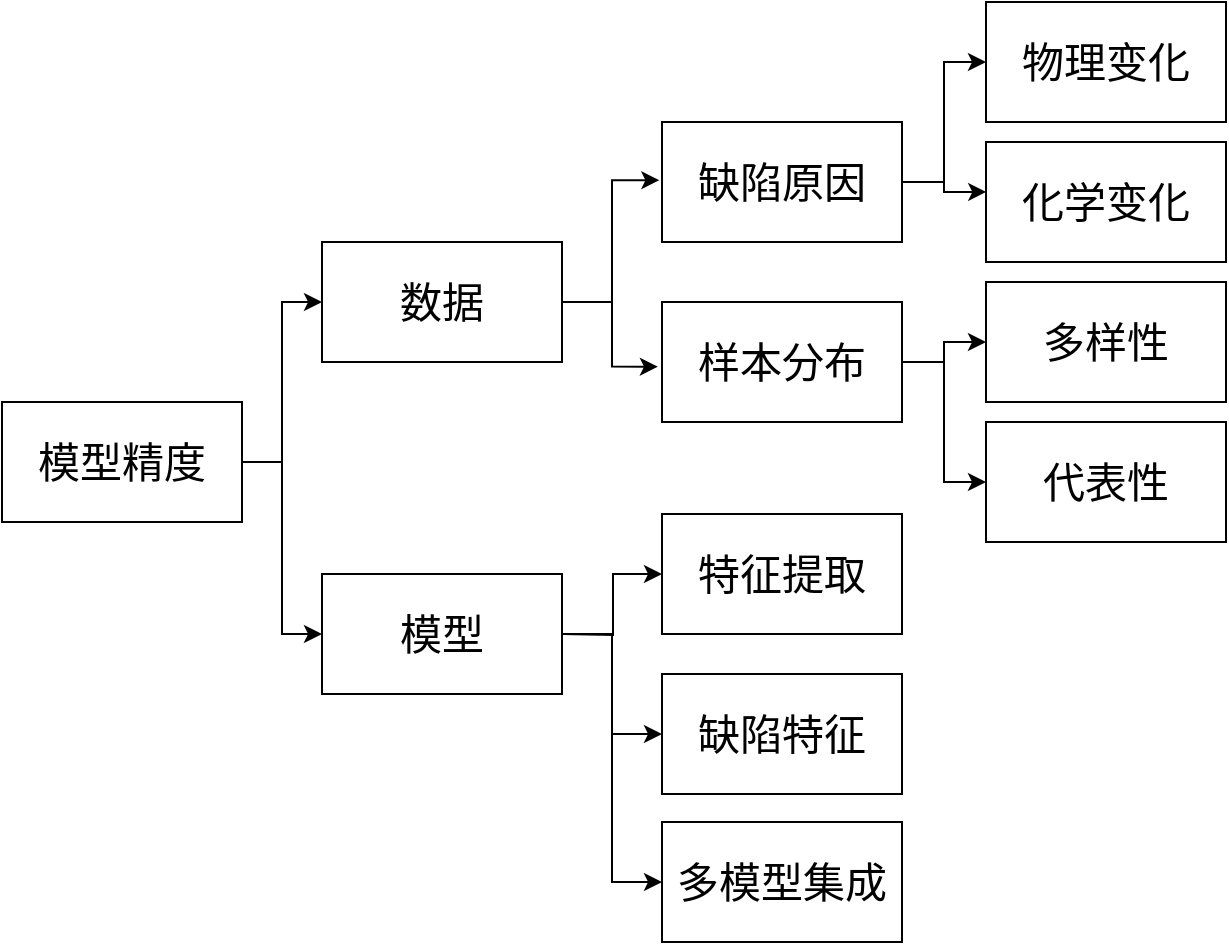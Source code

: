 <mxfile version="20.2.0" type="github">
  <diagram id="0blGMlurzCLg3Ztmdrfm" name="第 1 页">
    <mxGraphModel dx="1924" dy="1120" grid="1" gridSize="10" guides="1" tooltips="1" connect="1" arrows="1" fold="1" page="1" pageScale="1" pageWidth="827" pageHeight="1169" math="0" shadow="0">
      <root>
        <mxCell id="0" />
        <mxCell id="1" parent="0" />
        <mxCell id="QzAO6bto_B3bjpUhBlRd-5" style="edgeStyle=orthogonalEdgeStyle;rounded=0;orthogonalLoop=1;jettySize=auto;html=1;exitX=1;exitY=0.5;exitDx=0;exitDy=0;entryX=0;entryY=0.5;entryDx=0;entryDy=0;fontSize=21;" edge="1" parent="1" source="QzAO6bto_B3bjpUhBlRd-1" target="QzAO6bto_B3bjpUhBlRd-2">
          <mxGeometry relative="1" as="geometry" />
        </mxCell>
        <mxCell id="QzAO6bto_B3bjpUhBlRd-6" style="edgeStyle=orthogonalEdgeStyle;rounded=0;orthogonalLoop=1;jettySize=auto;html=1;exitX=1;exitY=0.5;exitDx=0;exitDy=0;fontSize=21;entryX=0;entryY=0.5;entryDx=0;entryDy=0;" edge="1" parent="1" source="QzAO6bto_B3bjpUhBlRd-1" target="QzAO6bto_B3bjpUhBlRd-3">
          <mxGeometry relative="1" as="geometry" />
        </mxCell>
        <mxCell id="QzAO6bto_B3bjpUhBlRd-1" value="&lt;font style=&quot;font-size: 21px;&quot;&gt;模型精度&lt;/font&gt;" style="rounded=0;whiteSpace=wrap;html=1;" vertex="1" parent="1">
          <mxGeometry x="170" y="400" width="120" height="60" as="geometry" />
        </mxCell>
        <mxCell id="QzAO6bto_B3bjpUhBlRd-11" style="edgeStyle=orthogonalEdgeStyle;rounded=0;orthogonalLoop=1;jettySize=auto;html=1;entryX=-0.011;entryY=0.485;entryDx=0;entryDy=0;entryPerimeter=0;fontSize=21;" edge="1" parent="1" source="QzAO6bto_B3bjpUhBlRd-2" target="QzAO6bto_B3bjpUhBlRd-7">
          <mxGeometry relative="1" as="geometry">
            <Array as="points">
              <mxPoint x="475" y="350" />
              <mxPoint x="475" y="289" />
            </Array>
          </mxGeometry>
        </mxCell>
        <mxCell id="QzAO6bto_B3bjpUhBlRd-12" style="edgeStyle=orthogonalEdgeStyle;rounded=0;orthogonalLoop=1;jettySize=auto;html=1;exitX=1;exitY=0.5;exitDx=0;exitDy=0;entryX=-0.017;entryY=0.539;entryDx=0;entryDy=0;entryPerimeter=0;fontSize=21;" edge="1" parent="1" source="QzAO6bto_B3bjpUhBlRd-2" target="QzAO6bto_B3bjpUhBlRd-8">
          <mxGeometry relative="1" as="geometry" />
        </mxCell>
        <mxCell id="QzAO6bto_B3bjpUhBlRd-2" value="&lt;span style=&quot;font-size: 21px;&quot;&gt;数据&lt;/span&gt;" style="rounded=0;whiteSpace=wrap;html=1;" vertex="1" parent="1">
          <mxGeometry x="330" y="320" width="120" height="60" as="geometry" />
        </mxCell>
        <mxCell id="QzAO6bto_B3bjpUhBlRd-13" style="edgeStyle=orthogonalEdgeStyle;rounded=0;orthogonalLoop=1;jettySize=auto;html=1;entryX=0;entryY=0.5;entryDx=0;entryDy=0;fontSize=21;" edge="1" parent="1" target="QzAO6bto_B3bjpUhBlRd-9">
          <mxGeometry relative="1" as="geometry">
            <mxPoint x="450" y="516" as="sourcePoint" />
          </mxGeometry>
        </mxCell>
        <mxCell id="QzAO6bto_B3bjpUhBlRd-14" style="edgeStyle=orthogonalEdgeStyle;rounded=0;orthogonalLoop=1;jettySize=auto;html=1;exitX=1;exitY=0.5;exitDx=0;exitDy=0;entryX=0;entryY=0.5;entryDx=0;entryDy=0;fontSize=21;" edge="1" parent="1" source="QzAO6bto_B3bjpUhBlRd-3" target="QzAO6bto_B3bjpUhBlRd-10">
          <mxGeometry relative="1" as="geometry" />
        </mxCell>
        <mxCell id="QzAO6bto_B3bjpUhBlRd-24" style="edgeStyle=orthogonalEdgeStyle;rounded=0;orthogonalLoop=1;jettySize=auto;html=1;exitX=1;exitY=0.5;exitDx=0;exitDy=0;entryX=0;entryY=0.5;entryDx=0;entryDy=0;fontSize=21;" edge="1" parent="1" source="QzAO6bto_B3bjpUhBlRd-3" target="QzAO6bto_B3bjpUhBlRd-23">
          <mxGeometry relative="1" as="geometry" />
        </mxCell>
        <mxCell id="QzAO6bto_B3bjpUhBlRd-3" value="&lt;span style=&quot;font-size: 21px;&quot;&gt;模型&lt;/span&gt;" style="rounded=0;whiteSpace=wrap;html=1;" vertex="1" parent="1">
          <mxGeometry x="330" y="486" width="120" height="60" as="geometry" />
        </mxCell>
        <mxCell id="QzAO6bto_B3bjpUhBlRd-19" style="edgeStyle=orthogonalEdgeStyle;rounded=0;orthogonalLoop=1;jettySize=auto;html=1;exitX=1;exitY=0.5;exitDx=0;exitDy=0;entryX=0.001;entryY=0.416;entryDx=0;entryDy=0;entryPerimeter=0;fontSize=21;" edge="1" parent="1" source="QzAO6bto_B3bjpUhBlRd-7" target="QzAO6bto_B3bjpUhBlRd-16">
          <mxGeometry relative="1" as="geometry" />
        </mxCell>
        <mxCell id="QzAO6bto_B3bjpUhBlRd-20" style="edgeStyle=orthogonalEdgeStyle;rounded=0;orthogonalLoop=1;jettySize=auto;html=1;exitX=1;exitY=0.5;exitDx=0;exitDy=0;fontSize=21;" edge="1" parent="1" source="QzAO6bto_B3bjpUhBlRd-7" target="QzAO6bto_B3bjpUhBlRd-15">
          <mxGeometry relative="1" as="geometry" />
        </mxCell>
        <mxCell id="QzAO6bto_B3bjpUhBlRd-7" value="&lt;span style=&quot;font-size: 21px;&quot;&gt;缺陷原因&lt;/span&gt;" style="rounded=0;whiteSpace=wrap;html=1;" vertex="1" parent="1">
          <mxGeometry x="500" y="260" width="120" height="60" as="geometry" />
        </mxCell>
        <mxCell id="QzAO6bto_B3bjpUhBlRd-21" style="edgeStyle=orthogonalEdgeStyle;rounded=0;orthogonalLoop=1;jettySize=auto;html=1;exitX=1;exitY=0.5;exitDx=0;exitDy=0;fontSize=21;" edge="1" parent="1" source="QzAO6bto_B3bjpUhBlRd-8" target="QzAO6bto_B3bjpUhBlRd-17">
          <mxGeometry relative="1" as="geometry" />
        </mxCell>
        <mxCell id="QzAO6bto_B3bjpUhBlRd-22" style="edgeStyle=orthogonalEdgeStyle;rounded=0;orthogonalLoop=1;jettySize=auto;html=1;exitX=1;exitY=0.5;exitDx=0;exitDy=0;fontSize=21;" edge="1" parent="1" source="QzAO6bto_B3bjpUhBlRd-8" target="QzAO6bto_B3bjpUhBlRd-18">
          <mxGeometry relative="1" as="geometry" />
        </mxCell>
        <mxCell id="QzAO6bto_B3bjpUhBlRd-8" value="&lt;span style=&quot;font-size: 21px;&quot;&gt;样本分布&lt;/span&gt;" style="rounded=0;whiteSpace=wrap;html=1;" vertex="1" parent="1">
          <mxGeometry x="500" y="350" width="120" height="60" as="geometry" />
        </mxCell>
        <mxCell id="QzAO6bto_B3bjpUhBlRd-9" value="&lt;span style=&quot;font-size: 21px;&quot;&gt;特征提取&lt;/span&gt;" style="rounded=0;whiteSpace=wrap;html=1;" vertex="1" parent="1">
          <mxGeometry x="500" y="456" width="120" height="60" as="geometry" />
        </mxCell>
        <mxCell id="QzAO6bto_B3bjpUhBlRd-10" value="&lt;span style=&quot;font-size: 21px;&quot;&gt;缺陷特征&lt;/span&gt;" style="rounded=0;whiteSpace=wrap;html=1;" vertex="1" parent="1">
          <mxGeometry x="500" y="536" width="120" height="60" as="geometry" />
        </mxCell>
        <mxCell id="QzAO6bto_B3bjpUhBlRd-15" value="&lt;span style=&quot;font-size: 21px;&quot;&gt;物理变化&lt;/span&gt;" style="rounded=0;whiteSpace=wrap;html=1;" vertex="1" parent="1">
          <mxGeometry x="662" y="200" width="120" height="60" as="geometry" />
        </mxCell>
        <mxCell id="QzAO6bto_B3bjpUhBlRd-16" value="&lt;span style=&quot;font-size: 21px;&quot;&gt;化学变化&lt;/span&gt;" style="rounded=0;whiteSpace=wrap;html=1;" vertex="1" parent="1">
          <mxGeometry x="662" y="270" width="120" height="60" as="geometry" />
        </mxCell>
        <mxCell id="QzAO6bto_B3bjpUhBlRd-17" value="&lt;span style=&quot;font-size: 21px;&quot;&gt;多样性&lt;/span&gt;" style="rounded=0;whiteSpace=wrap;html=1;" vertex="1" parent="1">
          <mxGeometry x="662" y="340" width="120" height="60" as="geometry" />
        </mxCell>
        <mxCell id="QzAO6bto_B3bjpUhBlRd-18" value="&lt;span style=&quot;font-size: 21px;&quot;&gt;代表性&lt;/span&gt;" style="rounded=0;whiteSpace=wrap;html=1;" vertex="1" parent="1">
          <mxGeometry x="662" y="410" width="120" height="60" as="geometry" />
        </mxCell>
        <mxCell id="QzAO6bto_B3bjpUhBlRd-23" value="&lt;span style=&quot;font-size: 21px;&quot;&gt;多模型集成&lt;/span&gt;" style="rounded=0;whiteSpace=wrap;html=1;" vertex="1" parent="1">
          <mxGeometry x="500" y="610" width="120" height="60" as="geometry" />
        </mxCell>
      </root>
    </mxGraphModel>
  </diagram>
</mxfile>
